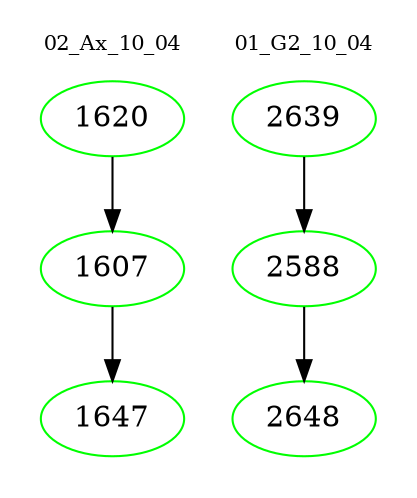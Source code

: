 digraph{
subgraph cluster_0 {
color = white
label = "02_Ax_10_04";
fontsize=10;
T0_1620 [label="1620", color="green"]
T0_1620 -> T0_1607 [color="black"]
T0_1607 [label="1607", color="green"]
T0_1607 -> T0_1647 [color="black"]
T0_1647 [label="1647", color="green"]
}
subgraph cluster_1 {
color = white
label = "01_G2_10_04";
fontsize=10;
T1_2639 [label="2639", color="green"]
T1_2639 -> T1_2588 [color="black"]
T1_2588 [label="2588", color="green"]
T1_2588 -> T1_2648 [color="black"]
T1_2648 [label="2648", color="green"]
}
}
